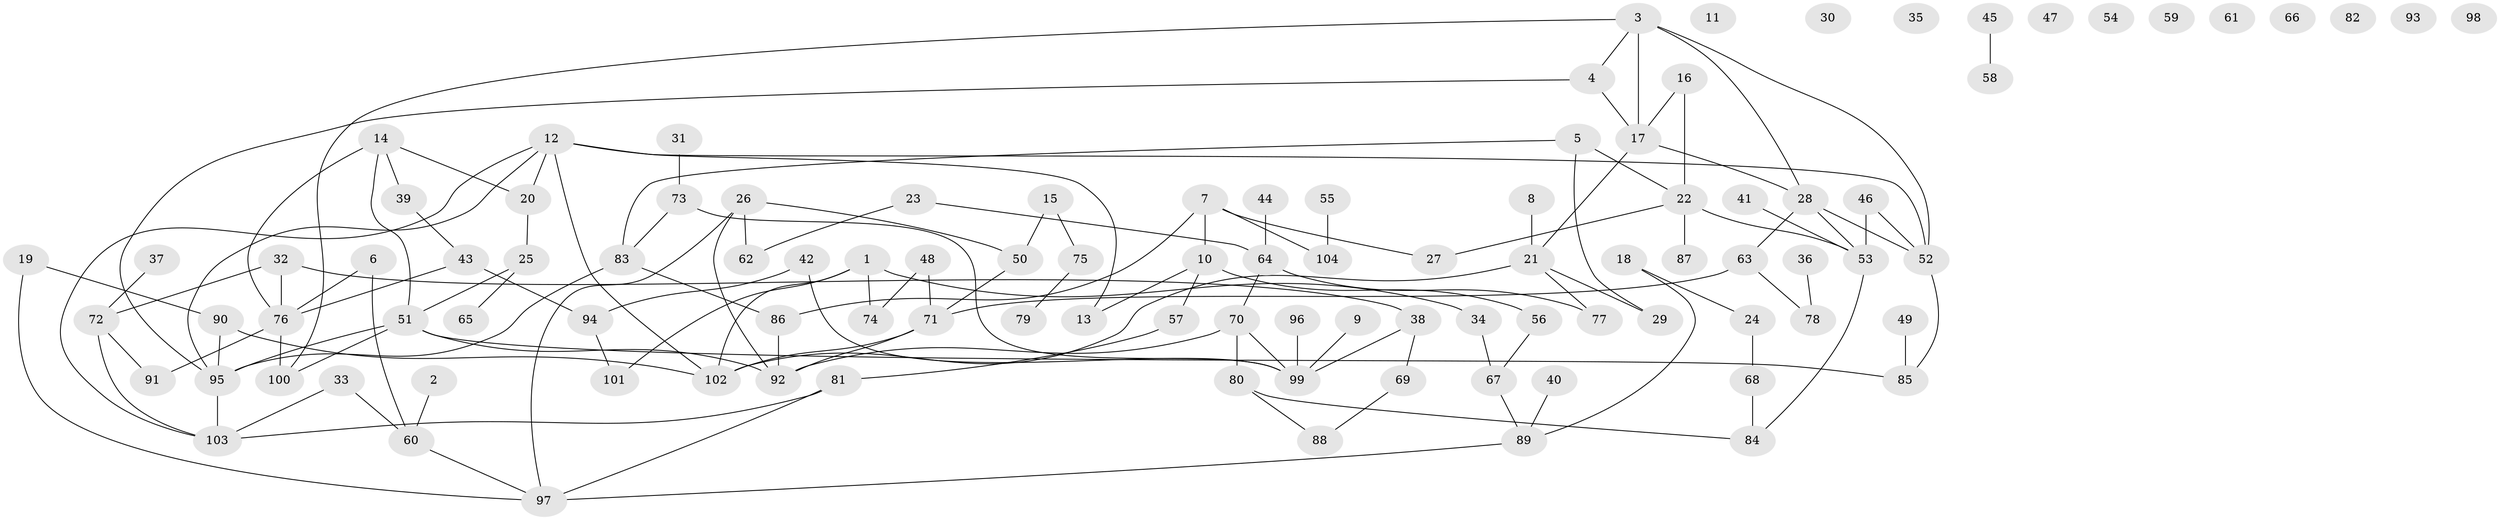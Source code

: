 // Generated by graph-tools (version 1.1) at 2025/25/03/09/25 03:25:24]
// undirected, 104 vertices, 133 edges
graph export_dot {
graph [start="1"]
  node [color=gray90,style=filled];
  1;
  2;
  3;
  4;
  5;
  6;
  7;
  8;
  9;
  10;
  11;
  12;
  13;
  14;
  15;
  16;
  17;
  18;
  19;
  20;
  21;
  22;
  23;
  24;
  25;
  26;
  27;
  28;
  29;
  30;
  31;
  32;
  33;
  34;
  35;
  36;
  37;
  38;
  39;
  40;
  41;
  42;
  43;
  44;
  45;
  46;
  47;
  48;
  49;
  50;
  51;
  52;
  53;
  54;
  55;
  56;
  57;
  58;
  59;
  60;
  61;
  62;
  63;
  64;
  65;
  66;
  67;
  68;
  69;
  70;
  71;
  72;
  73;
  74;
  75;
  76;
  77;
  78;
  79;
  80;
  81;
  82;
  83;
  84;
  85;
  86;
  87;
  88;
  89;
  90;
  91;
  92;
  93;
  94;
  95;
  96;
  97;
  98;
  99;
  100;
  101;
  102;
  103;
  104;
  1 -- 34;
  1 -- 74;
  1 -- 101;
  1 -- 102;
  2 -- 60;
  3 -- 4;
  3 -- 17;
  3 -- 28;
  3 -- 52;
  3 -- 100;
  4 -- 17;
  4 -- 95;
  5 -- 22;
  5 -- 29;
  5 -- 83;
  6 -- 60;
  6 -- 76;
  7 -- 10;
  7 -- 27;
  7 -- 86;
  7 -- 104;
  8 -- 21;
  9 -- 99;
  10 -- 13;
  10 -- 56;
  10 -- 57;
  12 -- 13;
  12 -- 20;
  12 -- 52;
  12 -- 95;
  12 -- 102;
  12 -- 103;
  14 -- 20;
  14 -- 39;
  14 -- 51;
  14 -- 76;
  15 -- 50;
  15 -- 75;
  16 -- 17;
  16 -- 22;
  17 -- 21;
  17 -- 28;
  18 -- 24;
  18 -- 89;
  19 -- 90;
  19 -- 97;
  20 -- 25;
  21 -- 29;
  21 -- 77;
  21 -- 102;
  22 -- 27;
  22 -- 53;
  22 -- 87;
  23 -- 62;
  23 -- 64;
  24 -- 68;
  25 -- 51;
  25 -- 65;
  26 -- 50;
  26 -- 62;
  26 -- 92;
  26 -- 97;
  28 -- 52;
  28 -- 53;
  28 -- 63;
  31 -- 73;
  32 -- 38;
  32 -- 72;
  32 -- 76;
  33 -- 60;
  33 -- 103;
  34 -- 67;
  36 -- 78;
  37 -- 72;
  38 -- 69;
  38 -- 99;
  39 -- 43;
  40 -- 89;
  41 -- 53;
  42 -- 94;
  42 -- 99;
  43 -- 76;
  43 -- 94;
  44 -- 64;
  45 -- 58;
  46 -- 52;
  46 -- 53;
  48 -- 71;
  48 -- 74;
  49 -- 85;
  50 -- 71;
  51 -- 85;
  51 -- 92;
  51 -- 95;
  51 -- 100;
  52 -- 85;
  53 -- 84;
  55 -- 104;
  56 -- 67;
  57 -- 81;
  60 -- 97;
  63 -- 71;
  63 -- 78;
  64 -- 70;
  64 -- 77;
  67 -- 89;
  68 -- 84;
  69 -- 88;
  70 -- 80;
  70 -- 92;
  70 -- 99;
  71 -- 92;
  71 -- 102;
  72 -- 91;
  72 -- 103;
  73 -- 83;
  73 -- 99;
  75 -- 79;
  76 -- 91;
  76 -- 100;
  80 -- 84;
  80 -- 88;
  81 -- 97;
  81 -- 103;
  83 -- 86;
  83 -- 95;
  86 -- 92;
  89 -- 97;
  90 -- 95;
  90 -- 102;
  94 -- 101;
  95 -- 103;
  96 -- 99;
}
